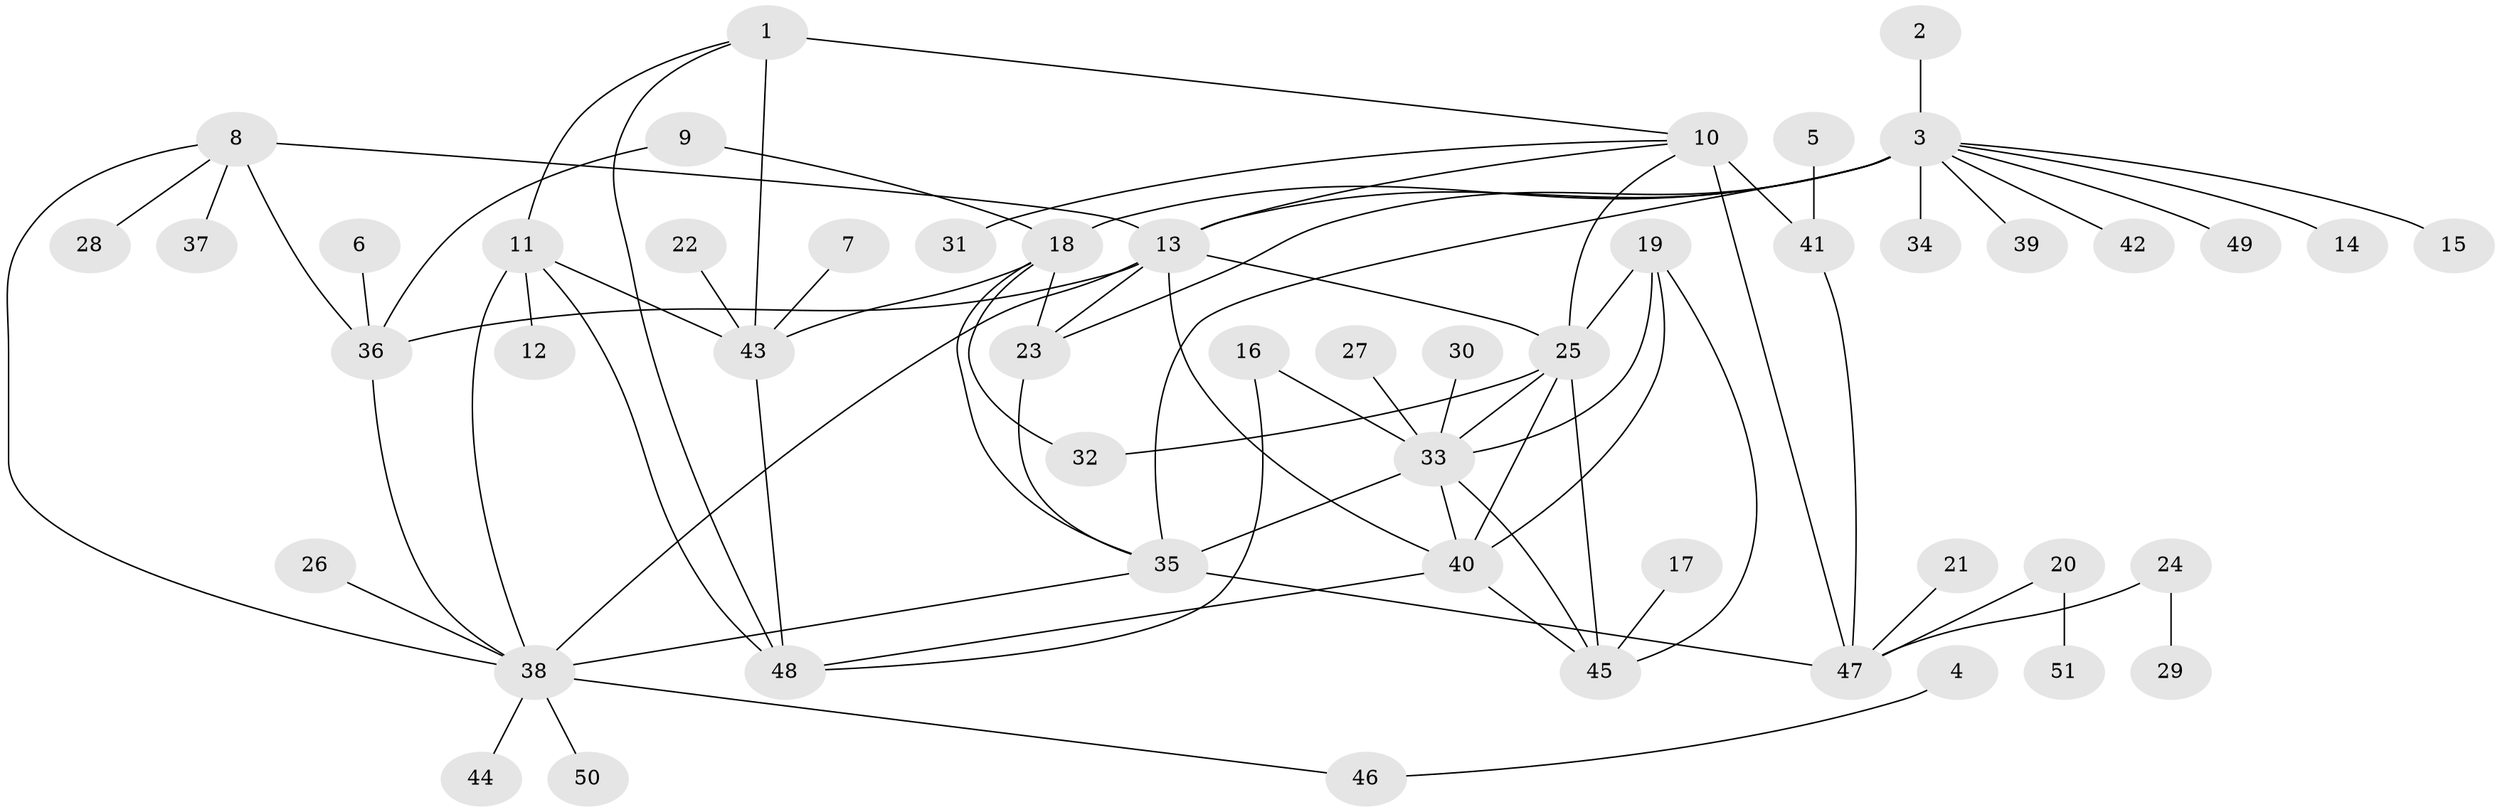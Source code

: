 // original degree distribution, {7: 0.0297029702970297, 6: 0.04950495049504951, 8: 0.06930693069306931, 12: 0.009900990099009901, 10: 0.019801980198019802, 9: 0.0297029702970297, 5: 0.0297029702970297, 4: 0.009900990099009901, 1: 0.5643564356435643, 2: 0.1485148514851485, 3: 0.039603960396039604}
// Generated by graph-tools (version 1.1) at 2025/37/03/04/25 23:37:48]
// undirected, 51 vertices, 78 edges
graph export_dot {
  node [color=gray90,style=filled];
  1;
  2;
  3;
  4;
  5;
  6;
  7;
  8;
  9;
  10;
  11;
  12;
  13;
  14;
  15;
  16;
  17;
  18;
  19;
  20;
  21;
  22;
  23;
  24;
  25;
  26;
  27;
  28;
  29;
  30;
  31;
  32;
  33;
  34;
  35;
  36;
  37;
  38;
  39;
  40;
  41;
  42;
  43;
  44;
  45;
  46;
  47;
  48;
  49;
  50;
  51;
  1 -- 10 [weight=1.0];
  1 -- 11 [weight=1.0];
  1 -- 43 [weight=2.0];
  1 -- 48 [weight=1.0];
  2 -- 3 [weight=1.0];
  3 -- 13 [weight=1.0];
  3 -- 14 [weight=1.0];
  3 -- 15 [weight=1.0];
  3 -- 18 [weight=2.0];
  3 -- 23 [weight=2.0];
  3 -- 34 [weight=1.0];
  3 -- 35 [weight=2.0];
  3 -- 39 [weight=1.0];
  3 -- 42 [weight=1.0];
  3 -- 49 [weight=1.0];
  4 -- 46 [weight=1.0];
  5 -- 41 [weight=1.0];
  6 -- 36 [weight=1.0];
  7 -- 43 [weight=1.0];
  8 -- 13 [weight=2.0];
  8 -- 28 [weight=1.0];
  8 -- 36 [weight=1.0];
  8 -- 37 [weight=1.0];
  8 -- 38 [weight=1.0];
  9 -- 18 [weight=1.0];
  9 -- 36 [weight=1.0];
  10 -- 13 [weight=1.0];
  10 -- 25 [weight=1.0];
  10 -- 31 [weight=1.0];
  10 -- 41 [weight=4.0];
  10 -- 47 [weight=2.0];
  11 -- 12 [weight=1.0];
  11 -- 38 [weight=1.0];
  11 -- 43 [weight=2.0];
  11 -- 48 [weight=1.0];
  13 -- 23 [weight=1.0];
  13 -- 25 [weight=1.0];
  13 -- 36 [weight=2.0];
  13 -- 38 [weight=2.0];
  13 -- 40 [weight=1.0];
  16 -- 33 [weight=1.0];
  16 -- 48 [weight=1.0];
  17 -- 45 [weight=1.0];
  18 -- 23 [weight=1.0];
  18 -- 32 [weight=1.0];
  18 -- 35 [weight=1.0];
  18 -- 43 [weight=1.0];
  19 -- 25 [weight=1.0];
  19 -- 33 [weight=1.0];
  19 -- 40 [weight=1.0];
  19 -- 45 [weight=1.0];
  20 -- 47 [weight=1.0];
  20 -- 51 [weight=1.0];
  21 -- 47 [weight=1.0];
  22 -- 43 [weight=1.0];
  23 -- 35 [weight=1.0];
  24 -- 29 [weight=1.0];
  24 -- 47 [weight=1.0];
  25 -- 32 [weight=1.0];
  25 -- 33 [weight=1.0];
  25 -- 40 [weight=1.0];
  25 -- 45 [weight=1.0];
  26 -- 38 [weight=1.0];
  27 -- 33 [weight=1.0];
  30 -- 33 [weight=1.0];
  33 -- 35 [weight=1.0];
  33 -- 40 [weight=1.0];
  33 -- 45 [weight=1.0];
  35 -- 38 [weight=1.0];
  35 -- 47 [weight=1.0];
  36 -- 38 [weight=1.0];
  38 -- 44 [weight=1.0];
  38 -- 46 [weight=1.0];
  38 -- 50 [weight=1.0];
  40 -- 45 [weight=1.0];
  40 -- 48 [weight=1.0];
  41 -- 47 [weight=2.0];
  43 -- 48 [weight=2.0];
}
